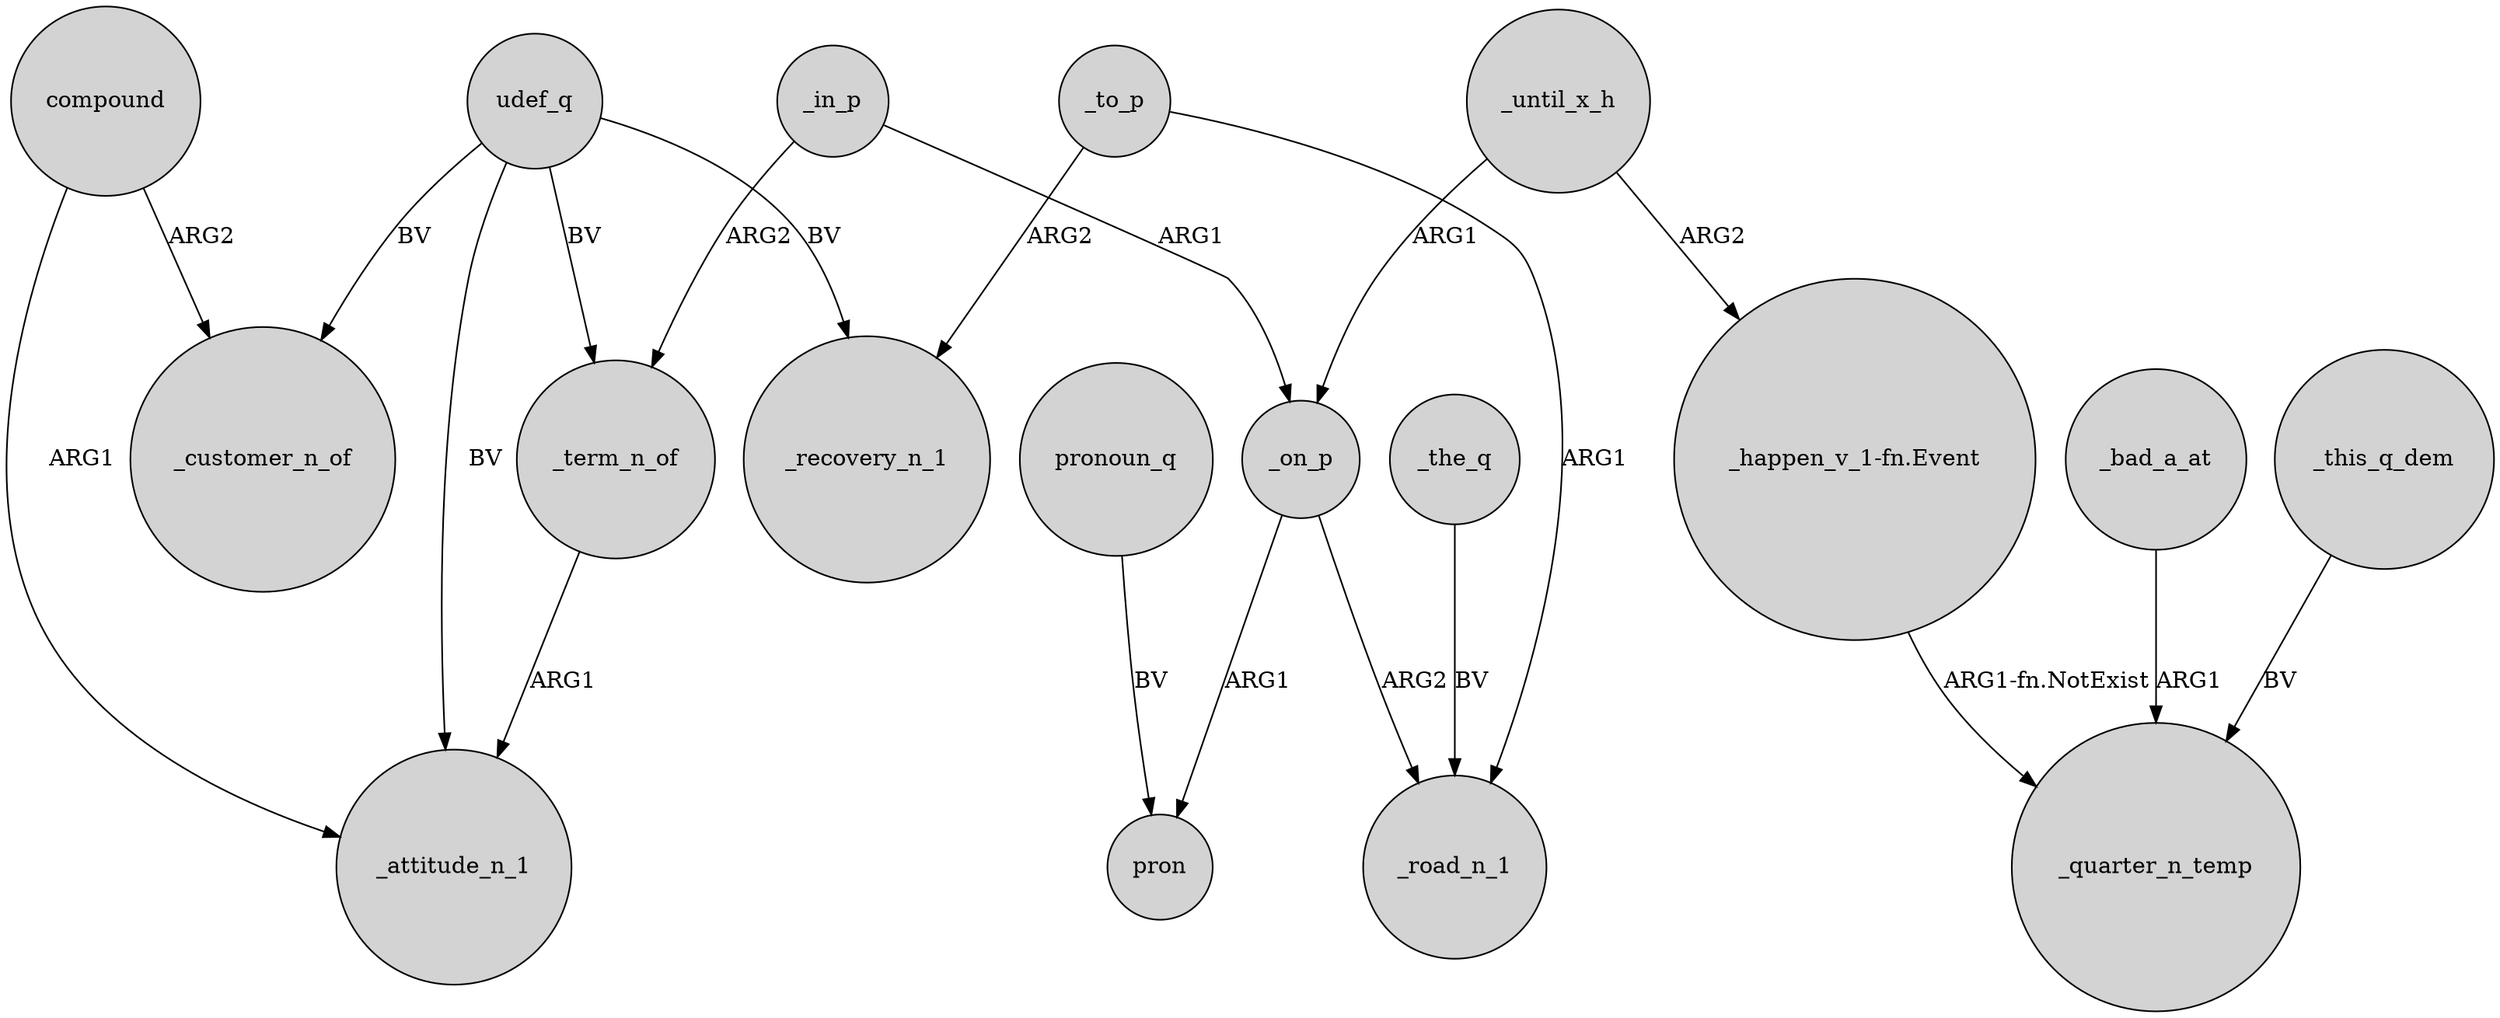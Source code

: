 digraph {
	node [shape=circle style=filled]
	udef_q -> _attitude_n_1 [label=BV]
	_in_p -> _on_p [label=ARG1]
	_term_n_of -> _attitude_n_1 [label=ARG1]
	_until_x_h -> "_happen_v_1-fn.Event" [label=ARG2]
	_to_p -> _road_n_1 [label=ARG1]
	_on_p -> _road_n_1 [label=ARG2]
	compound -> _attitude_n_1 [label=ARG1]
	_until_x_h -> _on_p [label=ARG1]
	pronoun_q -> pron [label=BV]
	_bad_a_at -> _quarter_n_temp [label=ARG1]
	_in_p -> _term_n_of [label=ARG2]
	_to_p -> _recovery_n_1 [label=ARG2]
	udef_q -> _term_n_of [label=BV]
	udef_q -> _customer_n_of [label=BV]
	_the_q -> _road_n_1 [label=BV]
	_this_q_dem -> _quarter_n_temp [label=BV]
	udef_q -> _recovery_n_1 [label=BV]
	_on_p -> pron [label=ARG1]
	compound -> _customer_n_of [label=ARG2]
	"_happen_v_1-fn.Event" -> _quarter_n_temp [label="ARG1-fn.NotExist"]
}
